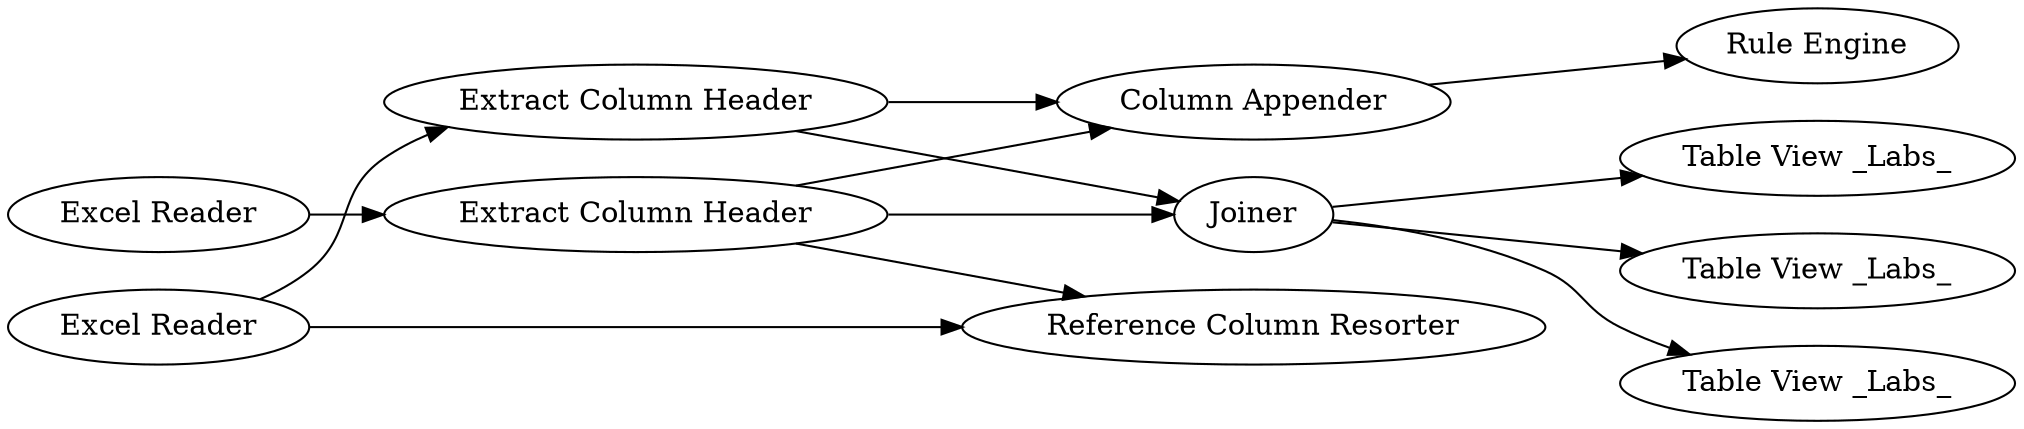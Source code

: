 digraph {
	1 [label="Excel Reader"]
	2 [label="Excel Reader"]
	3 [label="Extract Column Header"]
	4 [label="Extract Column Header"]
	5 [label=Joiner]
	6 [label="Table View _Labs_"]
	7 [label="Table View _Labs_"]
	8 [label="Table View _Labs_"]
	9 [label="Column Appender"]
	10 [label="Rule Engine"]
	11 [label="Reference Column Resorter"]
	1 -> 3
	2 -> 4
	2 -> 11
	3 -> 5
	3 -> 9
	3 -> 11
	4 -> 5
	4 -> 9
	5 -> 7
	5 -> 6
	5 -> 8
	9 -> 10
	rankdir=LR
}
